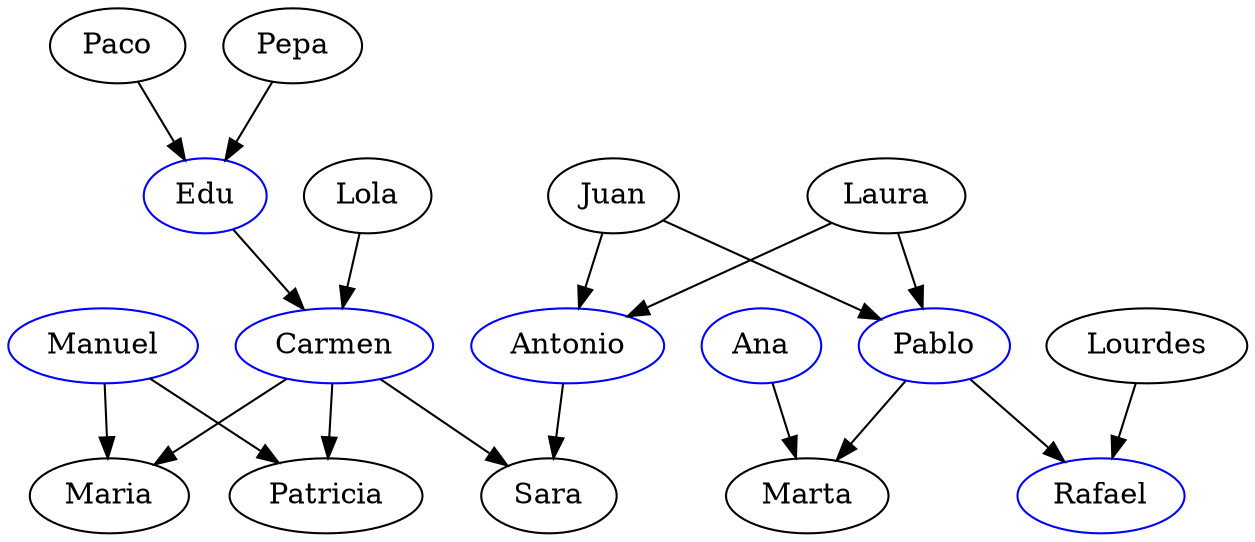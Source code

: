 strict digraph G {
  1 [ color="black" label="Paco" ];
  2 [ color="black" label="Pepa" ];
  3 [ color="blue" label="Edu" ];
  4 [ color="black" label="Lola" ];
  5 [ color="black" label="Juan" ];
  6 [ color="black" label="Laura" ];
  7 [ color="blue" label="Manuel" ];
  8 [ color="blue" label="Carmen" ];
  9 [ color="blue" label="Antonio" ];
  10 [ color="blue" label="Pablo" ];
  11 [ color="blue" label="Ana" ];
  12 [ color="black" label="Patricia" ];
  13 [ color="black" label="Maria" ];
  14 [ color="black" label="Sara" ];
  15 [ color="black" label="Marta" ];
  16 [ color="blue" label="Rafael" ];
  17 [ color="black" label="Lourdes" ];
  1 -> 3 [ color="black" ];
  2 -> 3 [ color="black" ];
  3 -> 8 [ color="black" ];
  4 -> 8 [ color="black" ];
  5 -> 9 [ color="black" ];
  5 -> 10 [ color="black" ];
  6 -> 9 [ color="black" ];
  6 -> 10 [ color="black" ];
  7 -> 13 [ color="black" ];
  8 -> 13 [ color="black" ];
  7 -> 12 [ color="black" ];
  8 -> 12 [ color="black" ];
  8 -> 14 [ color="black" ];
  9 -> 14 [ color="black" ];
  10 -> 15 [ color="black" ];
  11 -> 15 [ color="black" ];
  10 -> 16 [ color="black" ];
  17 -> 16 [ color="black" ];
}
